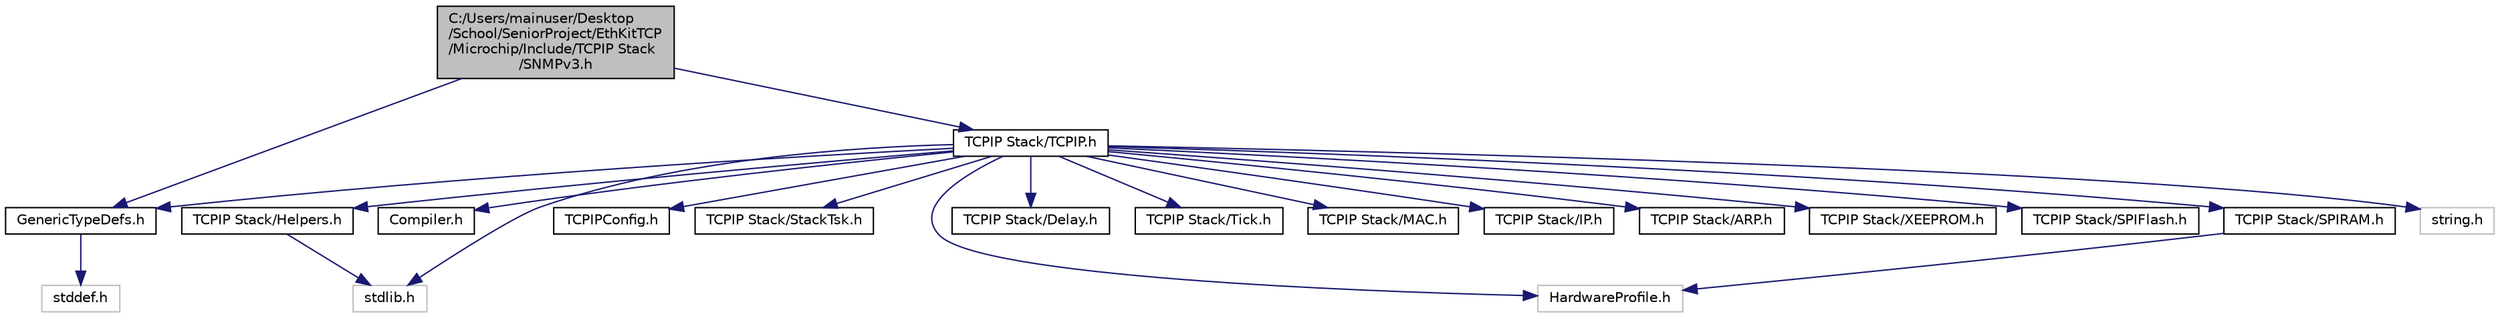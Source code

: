 digraph "C:/Users/mainuser/Desktop/School/SeniorProject/EthKitTCP/Microchip/Include/TCPIP Stack/SNMPv3.h"
{
  edge [fontname="Helvetica",fontsize="10",labelfontname="Helvetica",labelfontsize="10"];
  node [fontname="Helvetica",fontsize="10",shape=record];
  Node1 [label="C:/Users/mainuser/Desktop\l/School/SeniorProject/EthKitTCP\l/Microchip/Include/TCPIP Stack\l/SNMPv3.h",height=0.2,width=0.4,color="black", fillcolor="grey75", style="filled", fontcolor="black"];
  Node1 -> Node2 [color="midnightblue",fontsize="10",style="solid"];
  Node2 [label="GenericTypeDefs.h",height=0.2,width=0.4,color="black", fillcolor="white", style="filled",URL="$_generic_type_defs_8h.html"];
  Node2 -> Node3 [color="midnightblue",fontsize="10",style="solid"];
  Node3 [label="stddef.h",height=0.2,width=0.4,color="grey75", fillcolor="white", style="filled"];
  Node1 -> Node4 [color="midnightblue",fontsize="10",style="solid"];
  Node4 [label="TCPIP Stack/TCPIP.h",height=0.2,width=0.4,color="black", fillcolor="white", style="filled",URL="$_t_c_p_i_p_8h.html"];
  Node4 -> Node5 [color="midnightblue",fontsize="10",style="solid"];
  Node5 [label="string.h",height=0.2,width=0.4,color="grey75", fillcolor="white", style="filled"];
  Node4 -> Node6 [color="midnightblue",fontsize="10",style="solid"];
  Node6 [label="stdlib.h",height=0.2,width=0.4,color="grey75", fillcolor="white", style="filled"];
  Node4 -> Node2 [color="midnightblue",fontsize="10",style="solid"];
  Node4 -> Node7 [color="midnightblue",fontsize="10",style="solid"];
  Node7 [label="Compiler.h",height=0.2,width=0.4,color="black", fillcolor="white", style="filled",URL="$_compiler_8h.html"];
  Node4 -> Node8 [color="midnightblue",fontsize="10",style="solid"];
  Node8 [label="HardwareProfile.h",height=0.2,width=0.4,color="grey75", fillcolor="white", style="filled"];
  Node4 -> Node9 [color="midnightblue",fontsize="10",style="solid"];
  Node9 [label="TCPIPConfig.h",height=0.2,width=0.4,color="black", fillcolor="white", style="filled",URL="$_t_c_p_i_p_config_8h.html"];
  Node4 -> Node10 [color="midnightblue",fontsize="10",style="solid"];
  Node10 [label="TCPIP Stack/StackTsk.h",height=0.2,width=0.4,color="black", fillcolor="white", style="filled",URL="$_stack_tsk_8h.html"];
  Node4 -> Node11 [color="midnightblue",fontsize="10",style="solid"];
  Node11 [label="TCPIP Stack/Helpers.h",height=0.2,width=0.4,color="black", fillcolor="white", style="filled",URL="$_helpers_8h.html"];
  Node11 -> Node6 [color="midnightblue",fontsize="10",style="solid"];
  Node4 -> Node12 [color="midnightblue",fontsize="10",style="solid"];
  Node12 [label="TCPIP Stack/Delay.h",height=0.2,width=0.4,color="black", fillcolor="white", style="filled",URL="$_delay_8h.html"];
  Node4 -> Node13 [color="midnightblue",fontsize="10",style="solid"];
  Node13 [label="TCPIP Stack/Tick.h",height=0.2,width=0.4,color="black", fillcolor="white", style="filled",URL="$_tick_8h.html"];
  Node4 -> Node14 [color="midnightblue",fontsize="10",style="solid"];
  Node14 [label="TCPIP Stack/MAC.h",height=0.2,width=0.4,color="black", fillcolor="white", style="filled",URL="$_m_a_c_8h.html"];
  Node4 -> Node15 [color="midnightblue",fontsize="10",style="solid"];
  Node15 [label="TCPIP Stack/IP.h",height=0.2,width=0.4,color="black", fillcolor="white", style="filled",URL="$_i_p_8h.html"];
  Node4 -> Node16 [color="midnightblue",fontsize="10",style="solid"];
  Node16 [label="TCPIP Stack/ARP.h",height=0.2,width=0.4,color="black", fillcolor="white", style="filled",URL="$_a_r_p_8h.html"];
  Node4 -> Node17 [color="midnightblue",fontsize="10",style="solid"];
  Node17 [label="TCPIP Stack/XEEPROM.h",height=0.2,width=0.4,color="black", fillcolor="white", style="filled",URL="$_x_e_e_p_r_o_m_8h.html"];
  Node4 -> Node18 [color="midnightblue",fontsize="10",style="solid"];
  Node18 [label="TCPIP Stack/SPIFlash.h",height=0.2,width=0.4,color="black", fillcolor="white", style="filled",URL="$_s_p_i_flash_8h.html"];
  Node4 -> Node19 [color="midnightblue",fontsize="10",style="solid"];
  Node19 [label="TCPIP Stack/SPIRAM.h",height=0.2,width=0.4,color="black", fillcolor="white", style="filled",URL="$_s_p_i_r_a_m_8h.html"];
  Node19 -> Node8 [color="midnightblue",fontsize="10",style="solid"];
}
